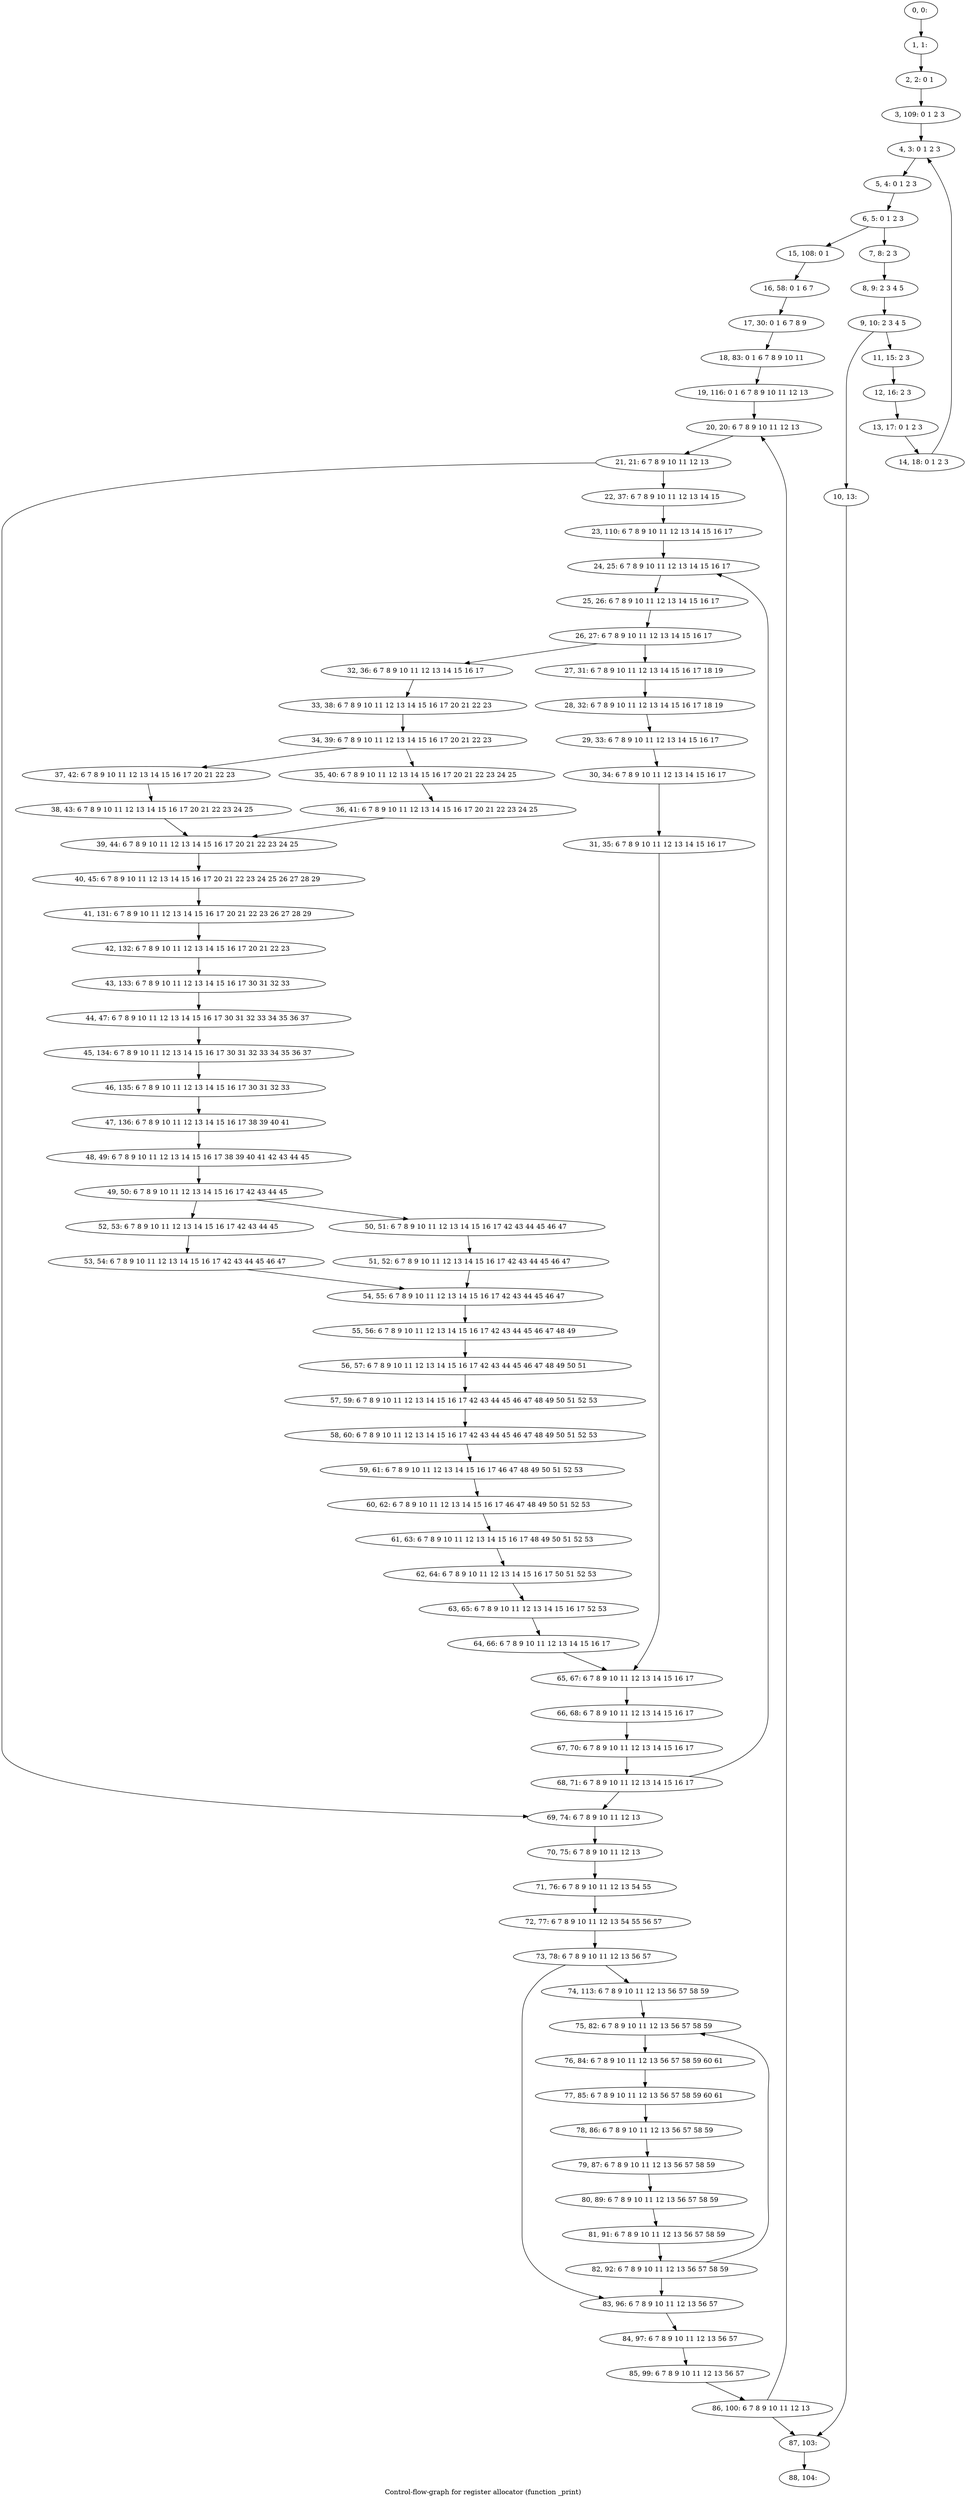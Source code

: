 digraph G {
graph [label="Control-flow-graph for register allocator (function _print)"]
0[label="0, 0: "];
1[label="1, 1: "];
2[label="2, 2: 0 1 "];
3[label="3, 109: 0 1 2 3 "];
4[label="4, 3: 0 1 2 3 "];
5[label="5, 4: 0 1 2 3 "];
6[label="6, 5: 0 1 2 3 "];
7[label="7, 8: 2 3 "];
8[label="8, 9: 2 3 4 5 "];
9[label="9, 10: 2 3 4 5 "];
10[label="10, 13: "];
11[label="11, 15: 2 3 "];
12[label="12, 16: 2 3 "];
13[label="13, 17: 0 1 2 3 "];
14[label="14, 18: 0 1 2 3 "];
15[label="15, 108: 0 1 "];
16[label="16, 58: 0 1 6 7 "];
17[label="17, 30: 0 1 6 7 8 9 "];
18[label="18, 83: 0 1 6 7 8 9 10 11 "];
19[label="19, 116: 0 1 6 7 8 9 10 11 12 13 "];
20[label="20, 20: 6 7 8 9 10 11 12 13 "];
21[label="21, 21: 6 7 8 9 10 11 12 13 "];
22[label="22, 37: 6 7 8 9 10 11 12 13 14 15 "];
23[label="23, 110: 6 7 8 9 10 11 12 13 14 15 16 17 "];
24[label="24, 25: 6 7 8 9 10 11 12 13 14 15 16 17 "];
25[label="25, 26: 6 7 8 9 10 11 12 13 14 15 16 17 "];
26[label="26, 27: 6 7 8 9 10 11 12 13 14 15 16 17 "];
27[label="27, 31: 6 7 8 9 10 11 12 13 14 15 16 17 18 19 "];
28[label="28, 32: 6 7 8 9 10 11 12 13 14 15 16 17 18 19 "];
29[label="29, 33: 6 7 8 9 10 11 12 13 14 15 16 17 "];
30[label="30, 34: 6 7 8 9 10 11 12 13 14 15 16 17 "];
31[label="31, 35: 6 7 8 9 10 11 12 13 14 15 16 17 "];
32[label="32, 36: 6 7 8 9 10 11 12 13 14 15 16 17 "];
33[label="33, 38: 6 7 8 9 10 11 12 13 14 15 16 17 20 21 22 23 "];
34[label="34, 39: 6 7 8 9 10 11 12 13 14 15 16 17 20 21 22 23 "];
35[label="35, 40: 6 7 8 9 10 11 12 13 14 15 16 17 20 21 22 23 24 25 "];
36[label="36, 41: 6 7 8 9 10 11 12 13 14 15 16 17 20 21 22 23 24 25 "];
37[label="37, 42: 6 7 8 9 10 11 12 13 14 15 16 17 20 21 22 23 "];
38[label="38, 43: 6 7 8 9 10 11 12 13 14 15 16 17 20 21 22 23 24 25 "];
39[label="39, 44: 6 7 8 9 10 11 12 13 14 15 16 17 20 21 22 23 24 25 "];
40[label="40, 45: 6 7 8 9 10 11 12 13 14 15 16 17 20 21 22 23 24 25 26 27 28 29 "];
41[label="41, 131: 6 7 8 9 10 11 12 13 14 15 16 17 20 21 22 23 26 27 28 29 "];
42[label="42, 132: 6 7 8 9 10 11 12 13 14 15 16 17 20 21 22 23 "];
43[label="43, 133: 6 7 8 9 10 11 12 13 14 15 16 17 30 31 32 33 "];
44[label="44, 47: 6 7 8 9 10 11 12 13 14 15 16 17 30 31 32 33 34 35 36 37 "];
45[label="45, 134: 6 7 8 9 10 11 12 13 14 15 16 17 30 31 32 33 34 35 36 37 "];
46[label="46, 135: 6 7 8 9 10 11 12 13 14 15 16 17 30 31 32 33 "];
47[label="47, 136: 6 7 8 9 10 11 12 13 14 15 16 17 38 39 40 41 "];
48[label="48, 49: 6 7 8 9 10 11 12 13 14 15 16 17 38 39 40 41 42 43 44 45 "];
49[label="49, 50: 6 7 8 9 10 11 12 13 14 15 16 17 42 43 44 45 "];
50[label="50, 51: 6 7 8 9 10 11 12 13 14 15 16 17 42 43 44 45 46 47 "];
51[label="51, 52: 6 7 8 9 10 11 12 13 14 15 16 17 42 43 44 45 46 47 "];
52[label="52, 53: 6 7 8 9 10 11 12 13 14 15 16 17 42 43 44 45 "];
53[label="53, 54: 6 7 8 9 10 11 12 13 14 15 16 17 42 43 44 45 46 47 "];
54[label="54, 55: 6 7 8 9 10 11 12 13 14 15 16 17 42 43 44 45 46 47 "];
55[label="55, 56: 6 7 8 9 10 11 12 13 14 15 16 17 42 43 44 45 46 47 48 49 "];
56[label="56, 57: 6 7 8 9 10 11 12 13 14 15 16 17 42 43 44 45 46 47 48 49 50 51 "];
57[label="57, 59: 6 7 8 9 10 11 12 13 14 15 16 17 42 43 44 45 46 47 48 49 50 51 52 53 "];
58[label="58, 60: 6 7 8 9 10 11 12 13 14 15 16 17 42 43 44 45 46 47 48 49 50 51 52 53 "];
59[label="59, 61: 6 7 8 9 10 11 12 13 14 15 16 17 46 47 48 49 50 51 52 53 "];
60[label="60, 62: 6 7 8 9 10 11 12 13 14 15 16 17 46 47 48 49 50 51 52 53 "];
61[label="61, 63: 6 7 8 9 10 11 12 13 14 15 16 17 48 49 50 51 52 53 "];
62[label="62, 64: 6 7 8 9 10 11 12 13 14 15 16 17 50 51 52 53 "];
63[label="63, 65: 6 7 8 9 10 11 12 13 14 15 16 17 52 53 "];
64[label="64, 66: 6 7 8 9 10 11 12 13 14 15 16 17 "];
65[label="65, 67: 6 7 8 9 10 11 12 13 14 15 16 17 "];
66[label="66, 68: 6 7 8 9 10 11 12 13 14 15 16 17 "];
67[label="67, 70: 6 7 8 9 10 11 12 13 14 15 16 17 "];
68[label="68, 71: 6 7 8 9 10 11 12 13 14 15 16 17 "];
69[label="69, 74: 6 7 8 9 10 11 12 13 "];
70[label="70, 75: 6 7 8 9 10 11 12 13 "];
71[label="71, 76: 6 7 8 9 10 11 12 13 54 55 "];
72[label="72, 77: 6 7 8 9 10 11 12 13 54 55 56 57 "];
73[label="73, 78: 6 7 8 9 10 11 12 13 56 57 "];
74[label="74, 113: 6 7 8 9 10 11 12 13 56 57 58 59 "];
75[label="75, 82: 6 7 8 9 10 11 12 13 56 57 58 59 "];
76[label="76, 84: 6 7 8 9 10 11 12 13 56 57 58 59 60 61 "];
77[label="77, 85: 6 7 8 9 10 11 12 13 56 57 58 59 60 61 "];
78[label="78, 86: 6 7 8 9 10 11 12 13 56 57 58 59 "];
79[label="79, 87: 6 7 8 9 10 11 12 13 56 57 58 59 "];
80[label="80, 89: 6 7 8 9 10 11 12 13 56 57 58 59 "];
81[label="81, 91: 6 7 8 9 10 11 12 13 56 57 58 59 "];
82[label="82, 92: 6 7 8 9 10 11 12 13 56 57 58 59 "];
83[label="83, 96: 6 7 8 9 10 11 12 13 56 57 "];
84[label="84, 97: 6 7 8 9 10 11 12 13 56 57 "];
85[label="85, 99: 6 7 8 9 10 11 12 13 56 57 "];
86[label="86, 100: 6 7 8 9 10 11 12 13 "];
87[label="87, 103: "];
88[label="88, 104: "];
0->1 ;
1->2 ;
2->3 ;
3->4 ;
4->5 ;
5->6 ;
6->7 ;
6->15 ;
7->8 ;
8->9 ;
9->10 ;
9->11 ;
10->87 ;
11->12 ;
12->13 ;
13->14 ;
14->4 ;
15->16 ;
16->17 ;
17->18 ;
18->19 ;
19->20 ;
20->21 ;
21->22 ;
21->69 ;
22->23 ;
23->24 ;
24->25 ;
25->26 ;
26->27 ;
26->32 ;
27->28 ;
28->29 ;
29->30 ;
30->31 ;
31->65 ;
32->33 ;
33->34 ;
34->35 ;
34->37 ;
35->36 ;
36->39 ;
37->38 ;
38->39 ;
39->40 ;
40->41 ;
41->42 ;
42->43 ;
43->44 ;
44->45 ;
45->46 ;
46->47 ;
47->48 ;
48->49 ;
49->50 ;
49->52 ;
50->51 ;
51->54 ;
52->53 ;
53->54 ;
54->55 ;
55->56 ;
56->57 ;
57->58 ;
58->59 ;
59->60 ;
60->61 ;
61->62 ;
62->63 ;
63->64 ;
64->65 ;
65->66 ;
66->67 ;
67->68 ;
68->69 ;
68->24 ;
69->70 ;
70->71 ;
71->72 ;
72->73 ;
73->74 ;
73->83 ;
74->75 ;
75->76 ;
76->77 ;
77->78 ;
78->79 ;
79->80 ;
80->81 ;
81->82 ;
82->83 ;
82->75 ;
83->84 ;
84->85 ;
85->86 ;
86->87 ;
86->20 ;
87->88 ;
}

